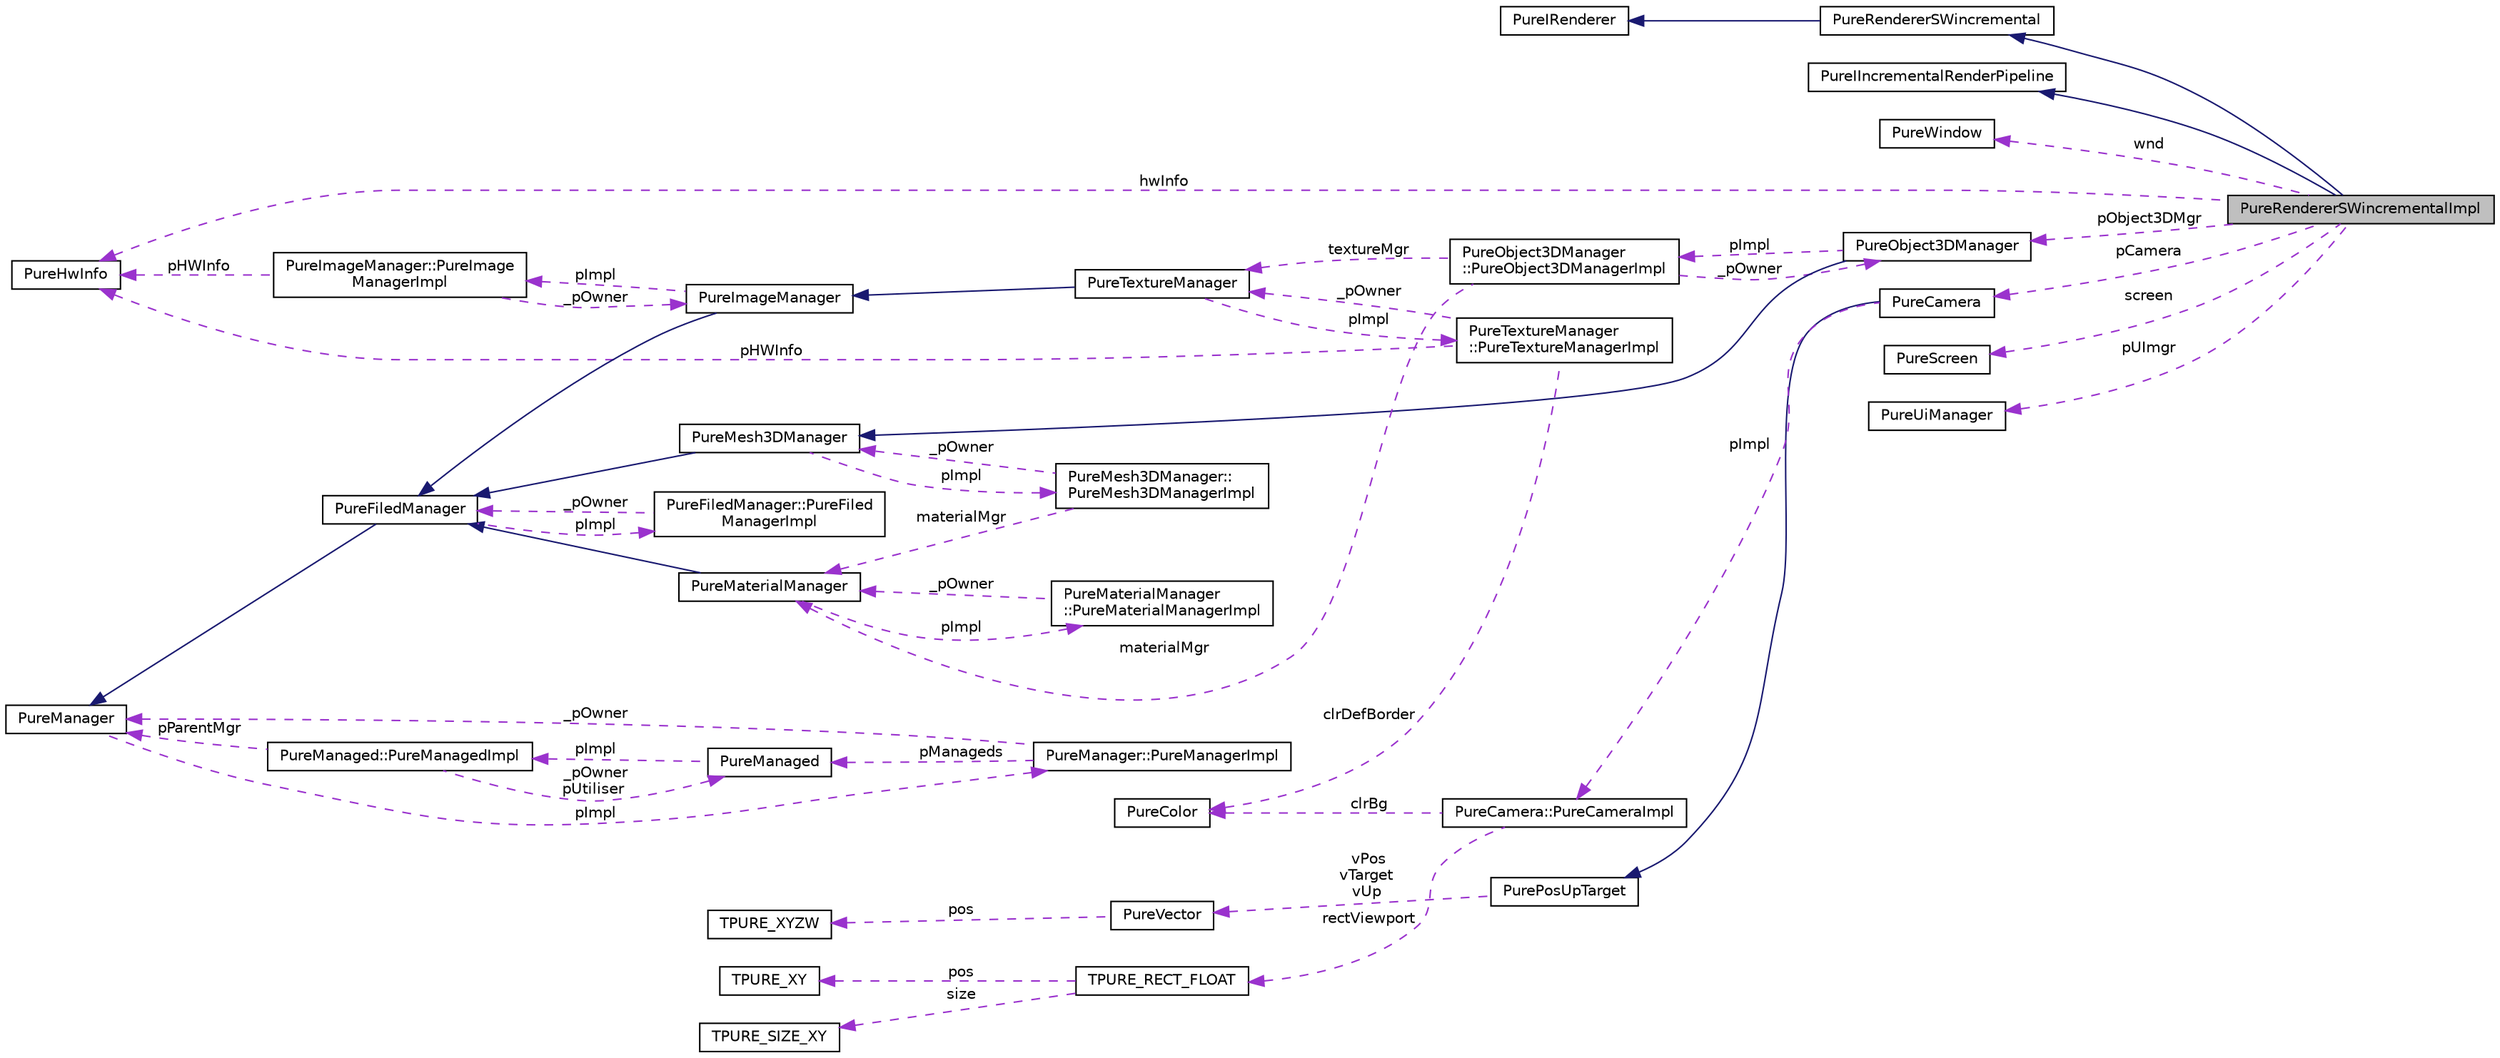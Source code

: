 digraph "PureRendererSWincrementalImpl"
{
 // LATEX_PDF_SIZE
  edge [fontname="Helvetica",fontsize="10",labelfontname="Helvetica",labelfontsize="10"];
  node [fontname="Helvetica",fontsize="10",shape=record];
  rankdir="LR";
  Node1 [label="PureRendererSWincrementalImpl",height=0.2,width=0.4,color="black", fillcolor="grey75", style="filled", fontcolor="black",tooltip=" "];
  Node2 -> Node1 [dir="back",color="midnightblue",fontsize="10",style="solid",fontname="Helvetica"];
  Node2 [label="PureRendererSWincremental",height=0.2,width=0.4,color="black", fillcolor="white", style="filled",URL="$class_pure_renderer_s_wincremental.html",tooltip="Incremental software renderer path."];
  Node3 -> Node2 [dir="back",color="midnightblue",fontsize="10",style="solid",fontname="Helvetica"];
  Node3 [label="PureIRenderer",height=0.2,width=0.4,color="black", fillcolor="white", style="filled",URL="$class_pure_i_renderer.html",tooltip="Renderer interface."];
  Node4 -> Node1 [dir="back",color="midnightblue",fontsize="10",style="solid",fontname="Helvetica"];
  Node4 [label="PureIIncrementalRenderPipeline",height=0.2,width=0.4,color="black", fillcolor="white", style="filled",URL="$class_pure_i_incremental_render_pipeline.html",tooltip="Incremental renderer pipeline interface."];
  Node5 -> Node1 [dir="back",color="darkorchid3",fontsize="10",style="dashed",label=" wnd" ,fontname="Helvetica"];
  Node5 [label="PureWindow",height=0.2,width=0.4,color="black", fillcolor="white", style="filled",URL="$class_pure_window.html",tooltip="Our main window, this is where we render to."];
  Node6 -> Node1 [dir="back",color="darkorchid3",fontsize="10",style="dashed",label=" hwInfo" ,fontname="Helvetica"];
  Node6 [label="PureHwInfo",height=0.2,width=0.4,color="black", fillcolor="white", style="filled",URL="$class_pure_hw_info.html",tooltip="Pure hardware information class."];
  Node7 -> Node1 [dir="back",color="darkorchid3",fontsize="10",style="dashed",label=" screen" ,fontname="Helvetica"];
  Node7 [label="PureScreen",height=0.2,width=0.4,color="black", fillcolor="white", style="filled",URL="$class_pure_screen.html",tooltip="Screen handler class."];
  Node8 -> Node1 [dir="back",color="darkorchid3",fontsize="10",style="dashed",label=" pObject3DMgr" ,fontname="Helvetica"];
  Node8 [label="PureObject3DManager",height=0.2,width=0.4,color="black", fillcolor="white", style="filled",URL="$class_pure_object3_d_manager.html",tooltip="3D object manager class."];
  Node9 -> Node8 [dir="back",color="midnightblue",fontsize="10",style="solid",fontname="Helvetica"];
  Node9 [label="PureMesh3DManager",height=0.2,width=0.4,color="black", fillcolor="white", style="filled",URL="$class_pure_mesh3_d_manager.html",tooltip="3D mesh manager class."];
  Node10 -> Node9 [dir="back",color="midnightblue",fontsize="10",style="solid",fontname="Helvetica"];
  Node10 [label="PureFiledManager",height=0.2,width=0.4,color="black", fillcolor="white", style="filled",URL="$class_pure_filed_manager.html",tooltip="Manager loading from / saving to a file."];
  Node11 -> Node10 [dir="back",color="midnightblue",fontsize="10",style="solid",fontname="Helvetica"];
  Node11 [label="PureManager",height=0.2,width=0.4,color="black", fillcolor="white", style="filled",URL="$class_pure_manager.html",tooltip="Ancestor class for manager classes."];
  Node12 -> Node11 [dir="back",color="darkorchid3",fontsize="10",style="dashed",label=" pImpl" ,fontname="Helvetica"];
  Node12 [label="PureManager::PureManagerImpl",height=0.2,width=0.4,color="black", fillcolor="white", style="filled",URL="$class_pure_manager_1_1_pure_manager_impl.html",tooltip=" "];
  Node11 -> Node12 [dir="back",color="darkorchid3",fontsize="10",style="dashed",label=" _pOwner" ,fontname="Helvetica"];
  Node13 -> Node12 [dir="back",color="darkorchid3",fontsize="10",style="dashed",label=" pManageds" ,fontname="Helvetica"];
  Node13 [label="PureManaged",height=0.2,width=0.4,color="black", fillcolor="white", style="filled",URL="$class_pure_managed.html",tooltip="Ancestor class for managed classes."];
  Node14 -> Node13 [dir="back",color="darkorchid3",fontsize="10",style="dashed",label=" pImpl" ,fontname="Helvetica"];
  Node14 [label="PureManaged::PureManagedImpl",height=0.2,width=0.4,color="black", fillcolor="white", style="filled",URL="$class_pure_managed_1_1_pure_managed_impl.html",tooltip=" "];
  Node13 -> Node14 [dir="back",color="darkorchid3",fontsize="10",style="dashed",label=" _pOwner\npUtiliser" ,fontname="Helvetica"];
  Node11 -> Node14 [dir="back",color="darkorchid3",fontsize="10",style="dashed",label=" pParentMgr" ,fontname="Helvetica"];
  Node15 -> Node10 [dir="back",color="darkorchid3",fontsize="10",style="dashed",label=" pImpl" ,fontname="Helvetica"];
  Node15 [label="PureFiledManager::PureFiled\lManagerImpl",height=0.2,width=0.4,color="black", fillcolor="white", style="filled",URL="$class_pure_filed_manager_1_1_pure_filed_manager_impl.html",tooltip=" "];
  Node10 -> Node15 [dir="back",color="darkorchid3",fontsize="10",style="dashed",label=" _pOwner" ,fontname="Helvetica"];
  Node16 -> Node9 [dir="back",color="darkorchid3",fontsize="10",style="dashed",label=" pImpl" ,fontname="Helvetica"];
  Node16 [label="PureMesh3DManager::\lPureMesh3DManagerImpl",height=0.2,width=0.4,color="black", fillcolor="white", style="filled",URL="$class_pure_mesh3_d_manager_1_1_pure_mesh3_d_manager_impl.html",tooltip=" "];
  Node9 -> Node16 [dir="back",color="darkorchid3",fontsize="10",style="dashed",label=" _pOwner" ,fontname="Helvetica"];
  Node17 -> Node16 [dir="back",color="darkorchid3",fontsize="10",style="dashed",label=" materialMgr" ,fontname="Helvetica"];
  Node17 [label="PureMaterialManager",height=0.2,width=0.4,color="black", fillcolor="white", style="filled",URL="$class_pure_material_manager.html",tooltip="Material manager class."];
  Node10 -> Node17 [dir="back",color="midnightblue",fontsize="10",style="solid",fontname="Helvetica"];
  Node18 -> Node17 [dir="back",color="darkorchid3",fontsize="10",style="dashed",label=" pImpl" ,fontname="Helvetica"];
  Node18 [label="PureMaterialManager\l::PureMaterialManagerImpl",height=0.2,width=0.4,color="black", fillcolor="white", style="filled",URL="$class_pure_material_manager_1_1_pure_material_manager_impl.html",tooltip=" "];
  Node17 -> Node18 [dir="back",color="darkorchid3",fontsize="10",style="dashed",label=" _pOwner" ,fontname="Helvetica"];
  Node19 -> Node8 [dir="back",color="darkorchid3",fontsize="10",style="dashed",label=" pImpl" ,fontname="Helvetica"];
  Node19 [label="PureObject3DManager\l::PureObject3DManagerImpl",height=0.2,width=0.4,color="black", fillcolor="white", style="filled",URL="$class_pure_object3_d_manager_1_1_pure_object3_d_manager_impl.html",tooltip=" "];
  Node8 -> Node19 [dir="back",color="darkorchid3",fontsize="10",style="dashed",label=" _pOwner" ,fontname="Helvetica"];
  Node20 -> Node19 [dir="back",color="darkorchid3",fontsize="10",style="dashed",label=" textureMgr" ,fontname="Helvetica"];
  Node20 [label="PureTextureManager",height=0.2,width=0.4,color="black", fillcolor="white", style="filled",URL="$class_pure_texture_manager.html",tooltip="Texture manager class."];
  Node21 -> Node20 [dir="back",color="midnightblue",fontsize="10",style="solid",fontname="Helvetica"];
  Node21 [label="PureImageManager",height=0.2,width=0.4,color="black", fillcolor="white", style="filled",URL="$class_pure_image_manager.html",tooltip="Image manager class."];
  Node10 -> Node21 [dir="back",color="midnightblue",fontsize="10",style="solid",fontname="Helvetica"];
  Node22 -> Node21 [dir="back",color="darkorchid3",fontsize="10",style="dashed",label=" pImpl" ,fontname="Helvetica"];
  Node22 [label="PureImageManager::PureImage\lManagerImpl",height=0.2,width=0.4,color="black", fillcolor="white", style="filled",URL="$class_pure_image_manager_1_1_pure_image_manager_impl.html",tooltip=" "];
  Node6 -> Node22 [dir="back",color="darkorchid3",fontsize="10",style="dashed",label=" pHWInfo" ,fontname="Helvetica"];
  Node21 -> Node22 [dir="back",color="darkorchid3",fontsize="10",style="dashed",label=" _pOwner" ,fontname="Helvetica"];
  Node23 -> Node20 [dir="back",color="darkorchid3",fontsize="10",style="dashed",label=" pImpl" ,fontname="Helvetica"];
  Node23 [label="PureTextureManager\l::PureTextureManagerImpl",height=0.2,width=0.4,color="black", fillcolor="white", style="filled",URL="$class_pure_texture_manager_1_1_pure_texture_manager_impl.html",tooltip=" "];
  Node6 -> Node23 [dir="back",color="darkorchid3",fontsize="10",style="dashed",label=" pHWInfo" ,fontname="Helvetica"];
  Node20 -> Node23 [dir="back",color="darkorchid3",fontsize="10",style="dashed",label=" _pOwner" ,fontname="Helvetica"];
  Node24 -> Node23 [dir="back",color="darkorchid3",fontsize="10",style="dashed",label=" clrDefBorder" ,fontname="Helvetica"];
  Node24 [label="PureColor",height=0.2,width=0.4,color="black", fillcolor="white", style="filled",URL="$class_pure_color.html",tooltip="Pure color class."];
  Node17 -> Node19 [dir="back",color="darkorchid3",fontsize="10",style="dashed",label=" materialMgr" ,fontname="Helvetica"];
  Node25 -> Node1 [dir="back",color="darkorchid3",fontsize="10",style="dashed",label=" pCamera" ,fontname="Helvetica"];
  Node25 [label="PureCamera",height=0.2,width=0.4,color="black", fillcolor="white", style="filled",URL="$class_pure_camera.html",tooltip="Camera class."];
  Node26 -> Node25 [dir="back",color="midnightblue",fontsize="10",style="solid",fontname="Helvetica"];
  Node26 [label="PurePosUpTarget",height=0.2,width=0.4,color="black", fillcolor="white", style="filled",URL="$class_pure_pos_up_target.html",tooltip="PURE class for PUT (position, up and target) vectors."];
  Node27 -> Node26 [dir="back",color="darkorchid3",fontsize="10",style="dashed",label=" vPos\nvTarget\nvUp" ,fontname="Helvetica"];
  Node27 [label="PureVector",height=0.2,width=0.4,color="black", fillcolor="white", style="filled",URL="$class_pure_vector.html",tooltip="Pure 3D-vector class."];
  Node28 -> Node27 [dir="back",color="darkorchid3",fontsize="10",style="dashed",label=" pos" ,fontname="Helvetica"];
  Node28 [label="TPURE_XYZW",height=0.2,width=0.4,color="black", fillcolor="white", style="filled",URL="$struct_t_p_u_r_e___x_y_z_w.html",tooltip="4D coordinate."];
  Node29 -> Node25 [dir="back",color="darkorchid3",fontsize="10",style="dashed",label=" pImpl" ,fontname="Helvetica"];
  Node29 [label="PureCamera::PureCameraImpl",height=0.2,width=0.4,color="black", fillcolor="white", style="filled",URL="$class_pure_camera_1_1_pure_camera_impl.html",tooltip=" "];
  Node30 -> Node29 [dir="back",color="darkorchid3",fontsize="10",style="dashed",label=" rectViewport" ,fontname="Helvetica"];
  Node30 [label="TPURE_RECT_FLOAT",height=0.2,width=0.4,color="black", fillcolor="white", style="filled",URL="$struct_t_p_u_r_e___r_e_c_t___f_l_o_a_t.html",tooltip="Simple rectangle."];
  Node31 -> Node30 [dir="back",color="darkorchid3",fontsize="10",style="dashed",label=" pos" ,fontname="Helvetica"];
  Node31 [label="TPURE_XY",height=0.2,width=0.4,color="black", fillcolor="white", style="filled",URL="$struct_t_p_u_r_e___x_y.html",tooltip="2D space coordinate."];
  Node32 -> Node30 [dir="back",color="darkorchid3",fontsize="10",style="dashed",label=" size" ,fontname="Helvetica"];
  Node32 [label="TPURE_SIZE_XY",height=0.2,width=0.4,color="black", fillcolor="white", style="filled",URL="$struct_t_p_u_r_e___s_i_z_e___x_y.html",tooltip=" "];
  Node24 -> Node29 [dir="back",color="darkorchid3",fontsize="10",style="dashed",label=" clrBg" ,fontname="Helvetica"];
  Node33 -> Node1 [dir="back",color="darkorchid3",fontsize="10",style="dashed",label=" pUImgr" ,fontname="Helvetica"];
  Node33 [label="PureUiManager",height=0.2,width=0.4,color="black", fillcolor="white", style="filled",URL="$class_pure_ui_manager.html",tooltip="Pure User Interface Manager class."];
}
